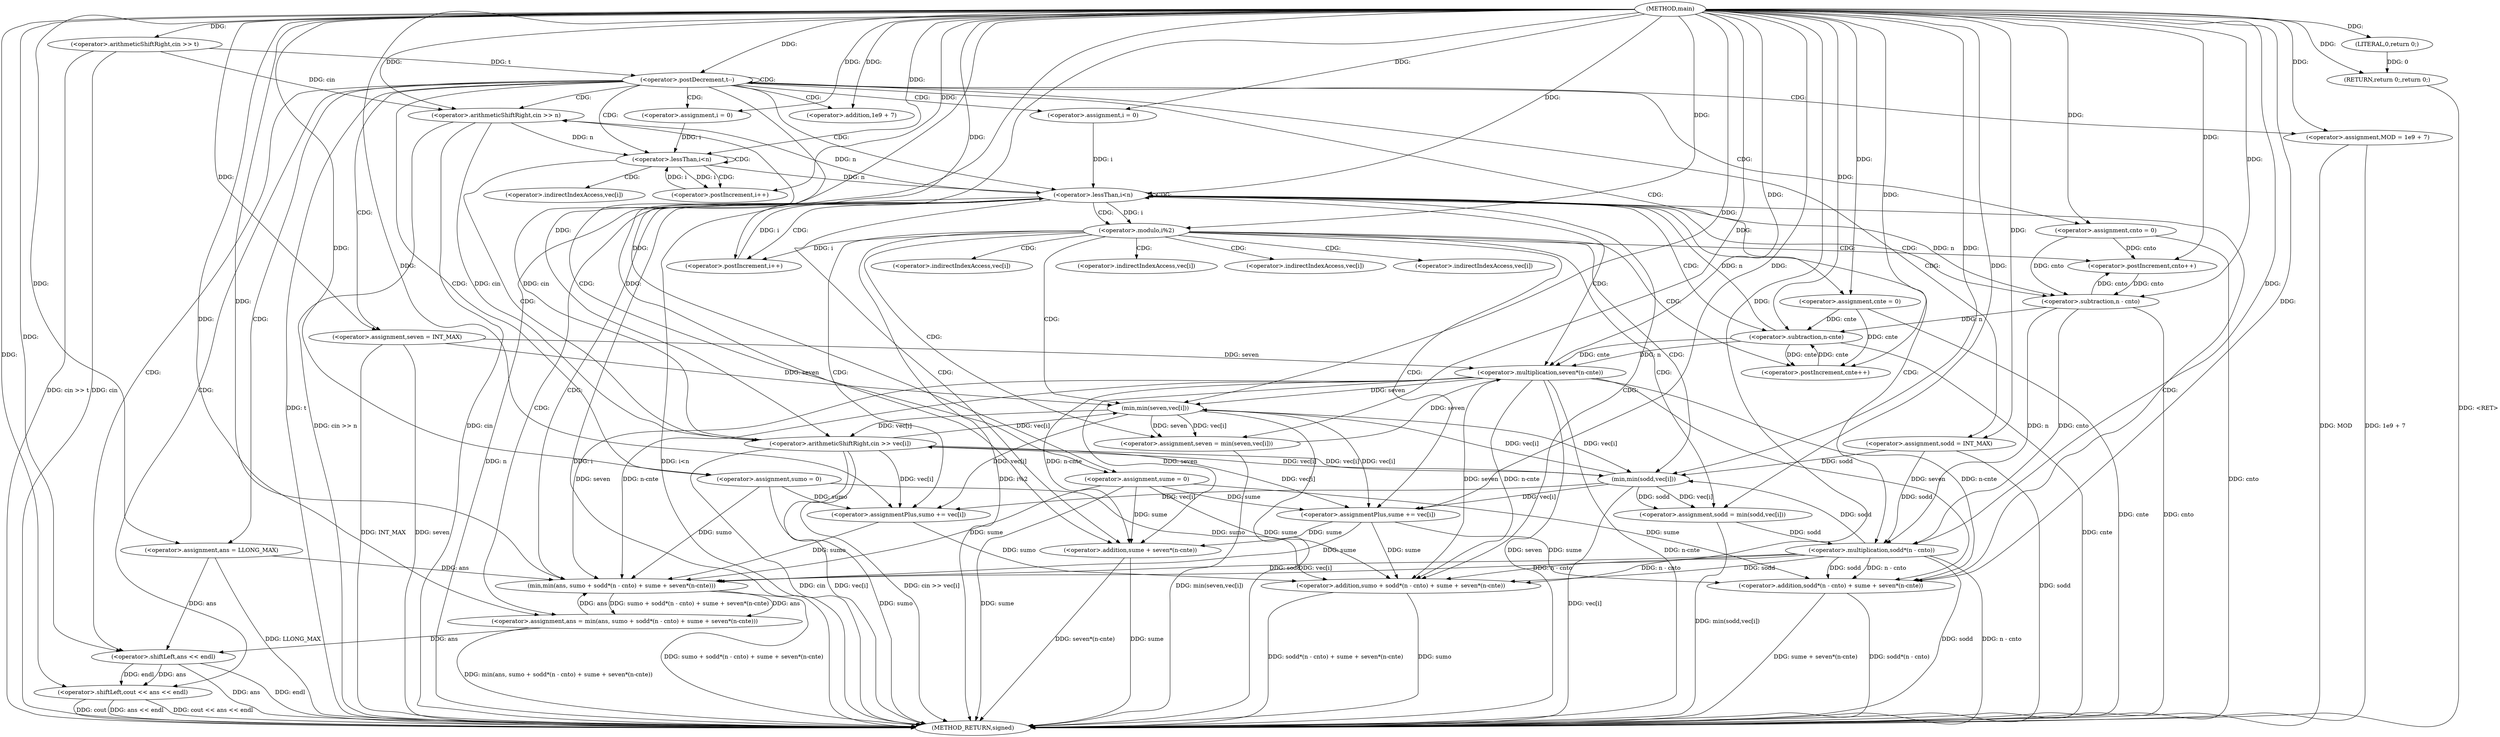 digraph "main" {  
"1000147" [label = "(METHOD,main)" ]
"1000284" [label = "(METHOD_RETURN,signed)" ]
"1000150" [label = "(<operator>.arithmeticShiftRight,cin >> t)" ]
"1000282" [label = "(RETURN,return 0;,return 0;)" ]
"1000154" [label = "(<operator>.postDecrement,t--)" ]
"1000283" [label = "(LITERAL,0,return 0;)" ]
"1000158" [label = "(<operator>.arithmeticShiftRight,cin >> n)" ]
"1000179" [label = "(<operator>.assignment,sodd = INT_MAX)" ]
"1000183" [label = "(<operator>.assignment,seven = INT_MAX)" ]
"1000187" [label = "(<operator>.assignment,sumo = 0)" ]
"1000191" [label = "(<operator>.assignment,sume = 0)" ]
"1000195" [label = "(<operator>.assignment,cnto = 0)" ]
"1000199" [label = "(<operator>.assignment,cnte = 0)" ]
"1000203" [label = "(<operator>.assignment,ans = LLONG_MAX)" ]
"1000207" [label = "(<operator>.assignment,MOD = 1e9 + 7)" ]
"1000277" [label = "(<operator>.shiftLeft,cout << ans << endl)" ]
"1000164" [label = "(<operator>.assignment,i = 0)" ]
"1000167" [label = "(<operator>.lessThan,i<n)" ]
"1000170" [label = "(<operator>.postIncrement,i++)" ]
"1000214" [label = "(<operator>.assignment,i = 0)" ]
"1000217" [label = "(<operator>.lessThan,i<n)" ]
"1000220" [label = "(<operator>.postIncrement,i++)" ]
"1000173" [label = "(<operator>.arithmeticShiftRight,cin >> vec[i])" ]
"1000209" [label = "(<operator>.addition,1e9 + 7)" ]
"1000258" [label = "(<operator>.assignment,ans = min(ans, sumo + sodd*(n - cnto) + sume + seven*(n-cnte)))" ]
"1000279" [label = "(<operator>.shiftLeft,ans << endl)" ]
"1000224" [label = "(<operator>.modulo,i%2)" ]
"1000228" [label = "(<operator>.assignmentPlus,sumo += vec[i])" ]
"1000233" [label = "(<operator>.assignment,sodd = min(sodd,vec[i]))" ]
"1000240" [label = "(<operator>.postIncrement,cnto++)" ]
"1000260" [label = "(min,min(ans, sumo + sodd*(n - cnto) + sume + seven*(n-cnte)))" ]
"1000244" [label = "(<operator>.assignmentPlus,sume += vec[i])" ]
"1000249" [label = "(<operator>.assignment,seven = min(seven,vec[i]))" ]
"1000256" [label = "(<operator>.postIncrement,cnte++)" ]
"1000262" [label = "(<operator>.addition,sumo + sodd*(n - cnto) + sume + seven*(n-cnte))" ]
"1000235" [label = "(min,min(sodd,vec[i]))" ]
"1000264" [label = "(<operator>.addition,sodd*(n - cnto) + sume + seven*(n-cnte))" ]
"1000251" [label = "(min,min(seven,vec[i]))" ]
"1000265" [label = "(<operator>.multiplication,sodd*(n - cnto))" ]
"1000270" [label = "(<operator>.addition,sume + seven*(n-cnte))" ]
"1000267" [label = "(<operator>.subtraction,n - cnto)" ]
"1000272" [label = "(<operator>.multiplication,seven*(n-cnte))" ]
"1000274" [label = "(<operator>.subtraction,n-cnte)" ]
"1000175" [label = "(<operator>.indirectIndexAccess,vec[i])" ]
"1000230" [label = "(<operator>.indirectIndexAccess,vec[i])" ]
"1000237" [label = "(<operator>.indirectIndexAccess,vec[i])" ]
"1000246" [label = "(<operator>.indirectIndexAccess,vec[i])" ]
"1000253" [label = "(<operator>.indirectIndexAccess,vec[i])" ]
  "1000282" -> "1000284"  [ label = "DDG: <RET>"] 
  "1000150" -> "1000284"  [ label = "DDG: cin"] 
  "1000150" -> "1000284"  [ label = "DDG: cin >> t"] 
  "1000154" -> "1000284"  [ label = "DDG: t"] 
  "1000158" -> "1000284"  [ label = "DDG: cin"] 
  "1000158" -> "1000284"  [ label = "DDG: cin >> n"] 
  "1000179" -> "1000284"  [ label = "DDG: sodd"] 
  "1000183" -> "1000284"  [ label = "DDG: seven"] 
  "1000183" -> "1000284"  [ label = "DDG: INT_MAX"] 
  "1000187" -> "1000284"  [ label = "DDG: sumo"] 
  "1000191" -> "1000284"  [ label = "DDG: sume"] 
  "1000195" -> "1000284"  [ label = "DDG: cnto"] 
  "1000199" -> "1000284"  [ label = "DDG: cnte"] 
  "1000207" -> "1000284"  [ label = "DDG: MOD"] 
  "1000207" -> "1000284"  [ label = "DDG: 1e9 + 7"] 
  "1000217" -> "1000284"  [ label = "DDG: i"] 
  "1000217" -> "1000284"  [ label = "DDG: n"] 
  "1000217" -> "1000284"  [ label = "DDG: i<n"] 
  "1000279" -> "1000284"  [ label = "DDG: ans"] 
  "1000277" -> "1000284"  [ label = "DDG: ans << endl"] 
  "1000277" -> "1000284"  [ label = "DDG: cout << ans << endl"] 
  "1000224" -> "1000284"  [ label = "DDG: i%2"] 
  "1000251" -> "1000284"  [ label = "DDG: vec[i]"] 
  "1000249" -> "1000284"  [ label = "DDG: min(seven,vec[i])"] 
  "1000235" -> "1000284"  [ label = "DDG: vec[i]"] 
  "1000233" -> "1000284"  [ label = "DDG: min(sodd,vec[i])"] 
  "1000262" -> "1000284"  [ label = "DDG: sumo"] 
  "1000265" -> "1000284"  [ label = "DDG: sodd"] 
  "1000267" -> "1000284"  [ label = "DDG: cnto"] 
  "1000265" -> "1000284"  [ label = "DDG: n - cnto"] 
  "1000264" -> "1000284"  [ label = "DDG: sodd*(n - cnto)"] 
  "1000270" -> "1000284"  [ label = "DDG: sume"] 
  "1000272" -> "1000284"  [ label = "DDG: seven"] 
  "1000274" -> "1000284"  [ label = "DDG: cnte"] 
  "1000272" -> "1000284"  [ label = "DDG: n-cnte"] 
  "1000270" -> "1000284"  [ label = "DDG: seven*(n-cnte)"] 
  "1000264" -> "1000284"  [ label = "DDG: sume + seven*(n-cnte)"] 
  "1000262" -> "1000284"  [ label = "DDG: sodd*(n - cnto) + sume + seven*(n-cnte)"] 
  "1000260" -> "1000284"  [ label = "DDG: sumo + sodd*(n - cnto) + sume + seven*(n-cnte)"] 
  "1000258" -> "1000284"  [ label = "DDG: min(ans, sumo + sodd*(n - cnto) + sume + seven*(n-cnte))"] 
  "1000173" -> "1000284"  [ label = "DDG: cin"] 
  "1000173" -> "1000284"  [ label = "DDG: vec[i]"] 
  "1000173" -> "1000284"  [ label = "DDG: cin >> vec[i]"] 
  "1000279" -> "1000284"  [ label = "DDG: endl"] 
  "1000203" -> "1000284"  [ label = "DDG: LLONG_MAX"] 
  "1000277" -> "1000284"  [ label = "DDG: cout"] 
  "1000283" -> "1000282"  [ label = "DDG: 0"] 
  "1000147" -> "1000282"  [ label = "DDG: "] 
  "1000147" -> "1000150"  [ label = "DDG: "] 
  "1000147" -> "1000283"  [ label = "DDG: "] 
  "1000150" -> "1000154"  [ label = "DDG: t"] 
  "1000147" -> "1000154"  [ label = "DDG: "] 
  "1000147" -> "1000179"  [ label = "DDG: "] 
  "1000147" -> "1000183"  [ label = "DDG: "] 
  "1000147" -> "1000187"  [ label = "DDG: "] 
  "1000147" -> "1000191"  [ label = "DDG: "] 
  "1000147" -> "1000195"  [ label = "DDG: "] 
  "1000147" -> "1000199"  [ label = "DDG: "] 
  "1000147" -> "1000203"  [ label = "DDG: "] 
  "1000147" -> "1000207"  [ label = "DDG: "] 
  "1000150" -> "1000158"  [ label = "DDG: cin"] 
  "1000173" -> "1000158"  [ label = "DDG: cin"] 
  "1000147" -> "1000158"  [ label = "DDG: "] 
  "1000217" -> "1000158"  [ label = "DDG: n"] 
  "1000147" -> "1000164"  [ label = "DDG: "] 
  "1000147" -> "1000214"  [ label = "DDG: "] 
  "1000147" -> "1000277"  [ label = "DDG: "] 
  "1000279" -> "1000277"  [ label = "DDG: endl"] 
  "1000279" -> "1000277"  [ label = "DDG: ans"] 
  "1000164" -> "1000167"  [ label = "DDG: i"] 
  "1000170" -> "1000167"  [ label = "DDG: i"] 
  "1000147" -> "1000167"  [ label = "DDG: "] 
  "1000158" -> "1000167"  [ label = "DDG: n"] 
  "1000167" -> "1000170"  [ label = "DDG: i"] 
  "1000147" -> "1000170"  [ label = "DDG: "] 
  "1000147" -> "1000209"  [ label = "DDG: "] 
  "1000214" -> "1000217"  [ label = "DDG: i"] 
  "1000220" -> "1000217"  [ label = "DDG: i"] 
  "1000147" -> "1000217"  [ label = "DDG: "] 
  "1000167" -> "1000217"  [ label = "DDG: n"] 
  "1000274" -> "1000217"  [ label = "DDG: n"] 
  "1000224" -> "1000220"  [ label = "DDG: i"] 
  "1000147" -> "1000220"  [ label = "DDG: "] 
  "1000260" -> "1000258"  [ label = "DDG: ans"] 
  "1000260" -> "1000258"  [ label = "DDG: sumo + sodd*(n - cnto) + sume + seven*(n-cnte)"] 
  "1000203" -> "1000279"  [ label = "DDG: ans"] 
  "1000258" -> "1000279"  [ label = "DDG: ans"] 
  "1000147" -> "1000279"  [ label = "DDG: "] 
  "1000158" -> "1000173"  [ label = "DDG: cin"] 
  "1000147" -> "1000173"  [ label = "DDG: "] 
  "1000251" -> "1000173"  [ label = "DDG: vec[i]"] 
  "1000235" -> "1000173"  [ label = "DDG: vec[i]"] 
  "1000147" -> "1000258"  [ label = "DDG: "] 
  "1000217" -> "1000224"  [ label = "DDG: i"] 
  "1000147" -> "1000224"  [ label = "DDG: "] 
  "1000251" -> "1000228"  [ label = "DDG: vec[i]"] 
  "1000235" -> "1000228"  [ label = "DDG: vec[i]"] 
  "1000173" -> "1000228"  [ label = "DDG: vec[i]"] 
  "1000235" -> "1000233"  [ label = "DDG: sodd"] 
  "1000235" -> "1000233"  [ label = "DDG: vec[i]"] 
  "1000203" -> "1000260"  [ label = "DDG: ans"] 
  "1000258" -> "1000260"  [ label = "DDG: ans"] 
  "1000147" -> "1000260"  [ label = "DDG: "] 
  "1000187" -> "1000260"  [ label = "DDG: sumo"] 
  "1000228" -> "1000260"  [ label = "DDG: sumo"] 
  "1000191" -> "1000260"  [ label = "DDG: sume"] 
  "1000244" -> "1000260"  [ label = "DDG: sume"] 
  "1000272" -> "1000260"  [ label = "DDG: seven"] 
  "1000272" -> "1000260"  [ label = "DDG: n-cnte"] 
  "1000265" -> "1000260"  [ label = "DDG: n - cnto"] 
  "1000265" -> "1000260"  [ label = "DDG: sodd"] 
  "1000187" -> "1000228"  [ label = "DDG: sumo"] 
  "1000147" -> "1000228"  [ label = "DDG: "] 
  "1000147" -> "1000233"  [ label = "DDG: "] 
  "1000195" -> "1000240"  [ label = "DDG: cnto"] 
  "1000267" -> "1000240"  [ label = "DDG: cnto"] 
  "1000147" -> "1000240"  [ label = "DDG: "] 
  "1000251" -> "1000244"  [ label = "DDG: vec[i]"] 
  "1000235" -> "1000244"  [ label = "DDG: vec[i]"] 
  "1000173" -> "1000244"  [ label = "DDG: vec[i]"] 
  "1000251" -> "1000249"  [ label = "DDG: vec[i]"] 
  "1000251" -> "1000249"  [ label = "DDG: seven"] 
  "1000187" -> "1000262"  [ label = "DDG: sumo"] 
  "1000228" -> "1000262"  [ label = "DDG: sumo"] 
  "1000147" -> "1000262"  [ label = "DDG: "] 
  "1000191" -> "1000262"  [ label = "DDG: sume"] 
  "1000244" -> "1000262"  [ label = "DDG: sume"] 
  "1000272" -> "1000262"  [ label = "DDG: seven"] 
  "1000272" -> "1000262"  [ label = "DDG: n-cnte"] 
  "1000265" -> "1000262"  [ label = "DDG: n - cnto"] 
  "1000265" -> "1000262"  [ label = "DDG: sodd"] 
  "1000179" -> "1000235"  [ label = "DDG: sodd"] 
  "1000265" -> "1000235"  [ label = "DDG: sodd"] 
  "1000147" -> "1000235"  [ label = "DDG: "] 
  "1000251" -> "1000235"  [ label = "DDG: vec[i]"] 
  "1000173" -> "1000235"  [ label = "DDG: vec[i]"] 
  "1000191" -> "1000244"  [ label = "DDG: sume"] 
  "1000147" -> "1000244"  [ label = "DDG: "] 
  "1000147" -> "1000249"  [ label = "DDG: "] 
  "1000199" -> "1000256"  [ label = "DDG: cnte"] 
  "1000274" -> "1000256"  [ label = "DDG: cnte"] 
  "1000147" -> "1000256"  [ label = "DDG: "] 
  "1000265" -> "1000264"  [ label = "DDG: n - cnto"] 
  "1000265" -> "1000264"  [ label = "DDG: sodd"] 
  "1000191" -> "1000264"  [ label = "DDG: sume"] 
  "1000244" -> "1000264"  [ label = "DDG: sume"] 
  "1000147" -> "1000264"  [ label = "DDG: "] 
  "1000272" -> "1000264"  [ label = "DDG: seven"] 
  "1000272" -> "1000264"  [ label = "DDG: n-cnte"] 
  "1000183" -> "1000251"  [ label = "DDG: seven"] 
  "1000272" -> "1000251"  [ label = "DDG: seven"] 
  "1000147" -> "1000251"  [ label = "DDG: "] 
  "1000235" -> "1000251"  [ label = "DDG: vec[i]"] 
  "1000173" -> "1000251"  [ label = "DDG: vec[i]"] 
  "1000179" -> "1000265"  [ label = "DDG: sodd"] 
  "1000233" -> "1000265"  [ label = "DDG: sodd"] 
  "1000147" -> "1000265"  [ label = "DDG: "] 
  "1000267" -> "1000265"  [ label = "DDG: cnto"] 
  "1000267" -> "1000265"  [ label = "DDG: n"] 
  "1000191" -> "1000270"  [ label = "DDG: sume"] 
  "1000244" -> "1000270"  [ label = "DDG: sume"] 
  "1000147" -> "1000270"  [ label = "DDG: "] 
  "1000272" -> "1000270"  [ label = "DDG: seven"] 
  "1000272" -> "1000270"  [ label = "DDG: n-cnte"] 
  "1000217" -> "1000267"  [ label = "DDG: n"] 
  "1000147" -> "1000267"  [ label = "DDG: "] 
  "1000195" -> "1000267"  [ label = "DDG: cnto"] 
  "1000240" -> "1000267"  [ label = "DDG: cnto"] 
  "1000183" -> "1000272"  [ label = "DDG: seven"] 
  "1000249" -> "1000272"  [ label = "DDG: seven"] 
  "1000147" -> "1000272"  [ label = "DDG: "] 
  "1000274" -> "1000272"  [ label = "DDG: cnte"] 
  "1000274" -> "1000272"  [ label = "DDG: n"] 
  "1000267" -> "1000274"  [ label = "DDG: n"] 
  "1000147" -> "1000274"  [ label = "DDG: "] 
  "1000199" -> "1000274"  [ label = "DDG: cnte"] 
  "1000256" -> "1000274"  [ label = "DDG: cnte"] 
  "1000154" -> "1000164"  [ label = "CDG: "] 
  "1000154" -> "1000191"  [ label = "CDG: "] 
  "1000154" -> "1000199"  [ label = "CDG: "] 
  "1000154" -> "1000277"  [ label = "CDG: "] 
  "1000154" -> "1000183"  [ label = "CDG: "] 
  "1000154" -> "1000214"  [ label = "CDG: "] 
  "1000154" -> "1000167"  [ label = "CDG: "] 
  "1000154" -> "1000154"  [ label = "CDG: "] 
  "1000154" -> "1000179"  [ label = "CDG: "] 
  "1000154" -> "1000217"  [ label = "CDG: "] 
  "1000154" -> "1000279"  [ label = "CDG: "] 
  "1000154" -> "1000187"  [ label = "CDG: "] 
  "1000154" -> "1000195"  [ label = "CDG: "] 
  "1000154" -> "1000207"  [ label = "CDG: "] 
  "1000154" -> "1000203"  [ label = "CDG: "] 
  "1000154" -> "1000158"  [ label = "CDG: "] 
  "1000154" -> "1000209"  [ label = "CDG: "] 
  "1000167" -> "1000167"  [ label = "CDG: "] 
  "1000167" -> "1000175"  [ label = "CDG: "] 
  "1000167" -> "1000173"  [ label = "CDG: "] 
  "1000167" -> "1000170"  [ label = "CDG: "] 
  "1000217" -> "1000258"  [ label = "CDG: "] 
  "1000217" -> "1000260"  [ label = "CDG: "] 
  "1000217" -> "1000274"  [ label = "CDG: "] 
  "1000217" -> "1000220"  [ label = "CDG: "] 
  "1000217" -> "1000224"  [ label = "CDG: "] 
  "1000217" -> "1000217"  [ label = "CDG: "] 
  "1000217" -> "1000270"  [ label = "CDG: "] 
  "1000217" -> "1000265"  [ label = "CDG: "] 
  "1000217" -> "1000262"  [ label = "CDG: "] 
  "1000217" -> "1000272"  [ label = "CDG: "] 
  "1000217" -> "1000267"  [ label = "CDG: "] 
  "1000217" -> "1000264"  [ label = "CDG: "] 
  "1000224" -> "1000233"  [ label = "CDG: "] 
  "1000224" -> "1000244"  [ label = "CDG: "] 
  "1000224" -> "1000251"  [ label = "CDG: "] 
  "1000224" -> "1000235"  [ label = "CDG: "] 
  "1000224" -> "1000240"  [ label = "CDG: "] 
  "1000224" -> "1000246"  [ label = "CDG: "] 
  "1000224" -> "1000230"  [ label = "CDG: "] 
  "1000224" -> "1000253"  [ label = "CDG: "] 
  "1000224" -> "1000237"  [ label = "CDG: "] 
  "1000224" -> "1000249"  [ label = "CDG: "] 
  "1000224" -> "1000256"  [ label = "CDG: "] 
  "1000224" -> "1000228"  [ label = "CDG: "] 
}
